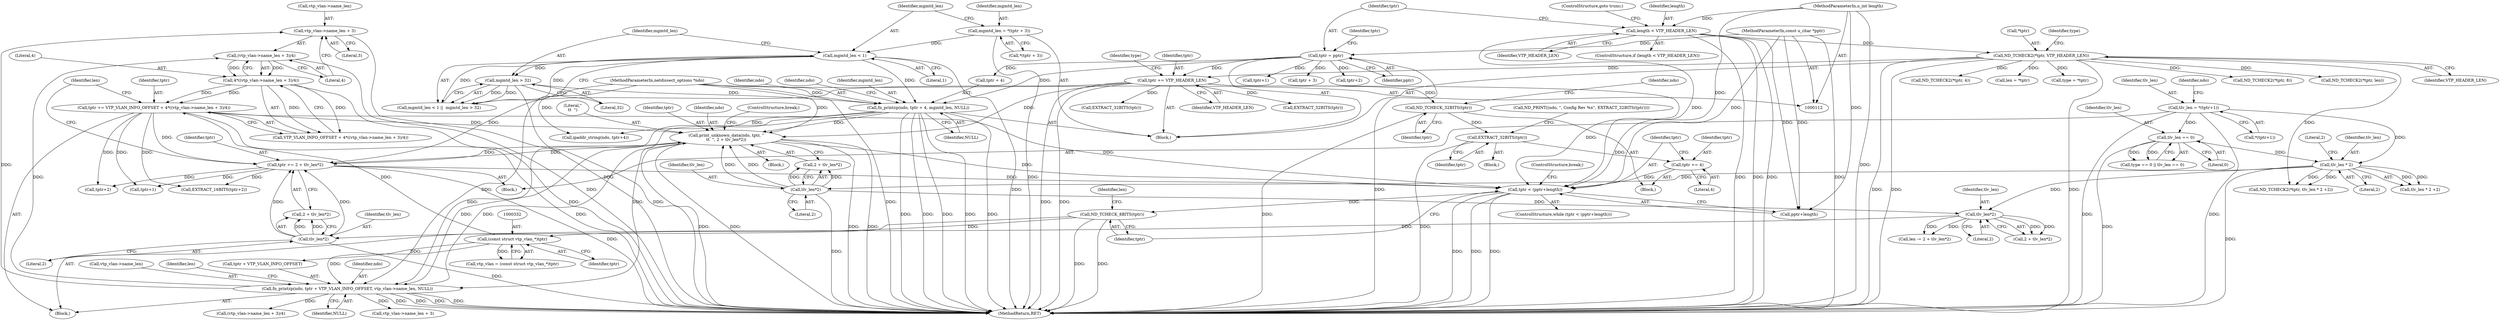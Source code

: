 digraph "1_tcpdump_ae83295915d08a854de27a88efac5dd7353e6d3f@pointer" {
"1000402" [label="(Call,vtp_vlan->name_len + 3)"];
"1000373" [label="(Call,fn_printzp(ndo, tptr + VTP_VLAN_INFO_OFFSET, vtp_vlan->name_len, NULL))"];
"1000533" [label="(Call,print_unknown_data(ndo, tptr, \"\n\t\t  \", 2 + tlv_len*2))"];
"1000192" [label="(Call,fn_printzp(ndo, tptr + 4, mgmtd_len, NULL))"];
"1000113" [label="(MethodParameterIn,netdissect_options *ndo)"];
"1000129" [label="(Call,tptr = pptr)"];
"1000114" [label="(MethodParameterIn,const u_char *pptr)"];
"1000181" [label="(Call,mgmtd_len > 32)"];
"1000178" [label="(Call,mgmtd_len < 1)"];
"1000170" [label="(Call,mgmtd_len = *(tptr + 3))"];
"1000213" [label="(Call,tptr += VTP_HEADER_LEN)"];
"1000132" [label="(Call,ND_TCHECK2(*tptr, VTP_HEADER_LEN))"];
"1000125" [label="(Call,length < VTP_HEADER_LEN)"];
"1000115" [label="(MethodParameterIn,u_int length)"];
"1000395" [label="(Call,tptr += VTP_VLAN_INFO_OFFSET + 4*((vtp_vlan->name_len + 3)/4))"];
"1000399" [label="(Call,4*((vtp_vlan->name_len + 3)/4))"];
"1000401" [label="(Call,(vtp_vlan->name_len + 3)/4)"];
"1000331" [label="(Call,(const struct vtp_vlan_*)tptr)"];
"1000314" [label="(Call,ND_TCHECK_8BITS(tptr))"];
"1000308" [label="(Call,tptr < (pptr+length))"];
"1000304" [label="(Call,tptr += 4)"];
"1000302" [label="(Call,EXTRACT_32BITS(tptr))"];
"1000295" [label="(Call,ND_TCHECK_32BITS(tptr))"];
"1000550" [label="(Call,tptr += 2 + tlv_len*2)"];
"1000554" [label="(Call,tlv_len*2)"];
"1000547" [label="(Call,tlv_len*2)"];
"1000539" [label="(Call,tlv_len*2)"];
"1000448" [label="(Call,tlv_len * 2)"];
"1000439" [label="(Call,tlv_len == 0)"];
"1000417" [label="(Call,tlv_len = *(tptr+1))"];
"1000305" [label="(Identifier,tptr)"];
"1000177" [label="(Call,mgmtd_len < 1 ||  mgmtd_len > 32)"];
"1000448" [label="(Call,tlv_len * 2)"];
"1000316" [label="(Call,len = *tptr)"];
"1000215" [label="(Identifier,VTP_HEADER_LEN)"];
"1000333" [label="(Identifier,tptr)"];
"1000230" [label="(Call,EXTRACT_32BITS(tptr))"];
"1000114" [label="(MethodParameterIn,const u_char *pptr)"];
"1000295" [label="(Call,ND_TCHECK_32BITS(tptr))"];
"1000308" [label="(Call,tptr < (pptr+length))"];
"1000375" [label="(Call,tptr + VTP_VLAN_INFO_OFFSET)"];
"1000534" [label="(Identifier,ndo)"];
"1000116" [label="(Block,)"];
"1000454" [label="(Call,EXTRACT_16BITS(tptr+2))"];
"1000400" [label="(Literal,4)"];
"1000556" [label="(Literal,2)"];
"1000171" [label="(Identifier,mgmtd_len)"];
"1000541" [label="(Literal,2)"];
"1000395" [label="(Call,tptr += VTP_VLAN_INFO_OFFSET + 4*((vtp_vlan->name_len + 3)/4))"];
"1000131" [label="(Identifier,pptr)"];
"1000217" [label="(Identifier,type)"];
"1000460" [label="(Block,)"];
"1000402" [label="(Call,vtp_vlan->name_len + 3)"];
"1000172" [label="(Call,*(tptr + 3))"];
"1000403" [label="(Call,vtp_vlan->name_len)"];
"1000304" [label="(Call,tptr += 4)"];
"1000232" [label="(Call,ipaddr_string(ndo, tptr+4))"];
"1000193" [label="(Identifier,ndo)"];
"1000552" [label="(Call,2 + tlv_len*2)"];
"1000536" [label="(Literal,\"\n\t\t  \")"];
"1000180" [label="(Literal,1)"];
"1000549" [label="(Literal,2)"];
"1000378" [label="(Call,vtp_vlan->name_len)"];
"1000543" [label="(Call,len -= 2 + tlv_len*2)"];
"1000455" [label="(Call,tptr+2)"];
"1000413" [label="(Call,type = *tptr)"];
"1000406" [label="(Literal,3)"];
"1000389" [label="(Call,vtp_vlan->name_len + 3)"];
"1000396" [label="(Identifier,tptr)"];
"1000420" [label="(Call,tptr+1)"];
"1000383" [label="(Identifier,len)"];
"1000113" [label="(MethodParameterIn,netdissect_options *ndo)"];
"1000329" [label="(Call,vtp_vlan = (const struct vtp_vlan_*)tptr)"];
"1000135" [label="(Identifier,VTP_HEADER_LEN)"];
"1000542" [label="(ControlStructure,break;)"];
"1000540" [label="(Identifier,tlv_len)"];
"1000183" [label="(Literal,32)"];
"1000303" [label="(Identifier,tptr)"];
"1000299" [label="(Identifier,ndo)"];
"1000192" [label="(Call,fn_printzp(ndo, tptr + 4, mgmtd_len, NULL))"];
"1000314" [label="(Call,ND_TCHECK_8BITS(tptr))"];
"1000388" [label="(Call,(vtp_vlan->name_len + 3)/4)"];
"1000548" [label="(Identifier,tlv_len)"];
"1000317" [label="(Identifier,len)"];
"1000139" [label="(Call,tptr+1)"];
"1000310" [label="(Call,pptr+length)"];
"1000315" [label="(Identifier,tptr)"];
"1000173" [label="(Call,tptr + 3)"];
"1000115" [label="(MethodParameterIn,u_int length)"];
"1000554" [label="(Call,tlv_len*2)"];
"1000296" [label="(Identifier,tptr)"];
"1000451" [label="(Literal,2)"];
"1000425" [label="(Identifier,ndo)"];
"1000128" [label="(ControlStructure,goto trunc;)"];
"1000182" [label="(Identifier,mgmtd_len)"];
"1000381" [label="(Identifier,NULL)"];
"1000214" [label="(Identifier,tptr)"];
"1000557" [label="(ControlStructure,break;)"];
"1000309" [label="(Identifier,tptr)"];
"1000407" [label="(Literal,4)"];
"1000194" [label="(Call,tptr + 4)"];
"1000129" [label="(Call,tptr = pptr)"];
"1000130" [label="(Identifier,tptr)"];
"1000551" [label="(Identifier,tptr)"];
"1000535" [label="(Identifier,tptr)"];
"1000397" [label="(Call,VTP_VLAN_INFO_OFFSET + 4*((vtp_vlan->name_len + 3)/4))"];
"1000539" [label="(Call,tlv_len*2)"];
"1000220" [label="(Call,ND_TCHECK2(*tptr, 8))"];
"1000419" [label="(Call,*(tptr+1))"];
"1000302" [label="(Call,EXTRACT_32BITS(tptr))"];
"1000297" [label="(Call,ND_PRINT((ndo, \", Config Rev %x\", EXTRACT_32BITS(tptr))))"];
"1000533" [label="(Call,print_unknown_data(ndo, tptr, \"\n\t\t  \", 2 + tlv_len*2))"];
"1000568" [label="(Call,EXTRACT_32BITS(tptr))"];
"1000545" [label="(Call,2 + tlv_len*2)"];
"1000439" [label="(Call,tlv_len == 0)"];
"1000210" [label="(Call,tptr+2)"];
"1000401" [label="(Call,(vtp_vlan->name_len + 3)/4)"];
"1000325" [label="(Call,ND_TCHECK2(*tptr, len))"];
"1000218" [label="(Block,)"];
"1000537" [label="(Call,2 + tlv_len*2)"];
"1000181" [label="(Call,mgmtd_len > 32)"];
"1000178" [label="(Call,mgmtd_len < 1)"];
"1000410" [label="(Identifier,len)"];
"1000373" [label="(Call,fn_printzp(ndo, tptr + VTP_VLAN_INFO_OFFSET, vtp_vlan->name_len, NULL))"];
"1000133" [label="(Call,*tptr)"];
"1000132" [label="(Call,ND_TCHECK2(*tptr, VTP_HEADER_LEN))"];
"1000447" [label="(Call,tlv_len * 2 +2)"];
"1000440" [label="(Identifier,tlv_len)"];
"1000559" [label="(Call,ND_TCHECK2(*tptr, 4))"];
"1000550" [label="(Call,tptr += 2 + tlv_len*2)"];
"1000444" [label="(Call,ND_TCHECK2(*tptr, tlv_len * 2 +2))"];
"1000449" [label="(Identifier,tlv_len)"];
"1000581" [label="(MethodReturn,RET)"];
"1000213" [label="(Call,tptr += VTP_HEADER_LEN)"];
"1000137" [label="(Identifier,type)"];
"1000127" [label="(Identifier,VTP_HEADER_LEN)"];
"1000313" [label="(Block,)"];
"1000399" [label="(Call,4*((vtp_vlan->name_len + 3)/4))"];
"1000179" [label="(Identifier,mgmtd_len)"];
"1000441" [label="(Literal,0)"];
"1000201" [label="(Identifier,ndo)"];
"1000126" [label="(Identifier,length)"];
"1000300" [label="(Block,)"];
"1000374" [label="(Identifier,ndo)"];
"1000170" [label="(Call,mgmtd_len = *(tptr + 3))"];
"1000125" [label="(Call,length < VTP_HEADER_LEN)"];
"1000555" [label="(Identifier,tlv_len)"];
"1000435" [label="(Call,type == 0 || tlv_len == 0)"];
"1000331" [label="(Call,(const struct vtp_vlan_*)tptr)"];
"1000306" [label="(Literal,4)"];
"1000307" [label="(ControlStructure,while (tptr < (pptr+length)))"];
"1000197" [label="(Identifier,mgmtd_len)"];
"1000124" [label="(ControlStructure,if (length < VTP_HEADER_LEN))"];
"1000198" [label="(Identifier,NULL)"];
"1000417" [label="(Call,tlv_len = *(tptr+1))"];
"1000547" [label="(Call,tlv_len*2)"];
"1000450" [label="(Literal,2)"];
"1000418" [label="(Identifier,tlv_len)"];
"1000412" [label="(Block,)"];
"1000134" [label="(Identifier,tptr)"];
"1000402" -> "1000401"  [label="AST: "];
"1000402" -> "1000406"  [label="CFG: "];
"1000403" -> "1000402"  [label="AST: "];
"1000406" -> "1000402"  [label="AST: "];
"1000407" -> "1000402"  [label="CFG: "];
"1000402" -> "1000581"  [label="DDG: "];
"1000373" -> "1000402"  [label="DDG: "];
"1000373" -> "1000313"  [label="AST: "];
"1000373" -> "1000381"  [label="CFG: "];
"1000374" -> "1000373"  [label="AST: "];
"1000375" -> "1000373"  [label="AST: "];
"1000378" -> "1000373"  [label="AST: "];
"1000381" -> "1000373"  [label="AST: "];
"1000383" -> "1000373"  [label="CFG: "];
"1000373" -> "1000581"  [label="DDG: "];
"1000373" -> "1000581"  [label="DDG: "];
"1000373" -> "1000581"  [label="DDG: "];
"1000373" -> "1000581"  [label="DDG: "];
"1000533" -> "1000373"  [label="DDG: "];
"1000192" -> "1000373"  [label="DDG: "];
"1000192" -> "1000373"  [label="DDG: "];
"1000113" -> "1000373"  [label="DDG: "];
"1000331" -> "1000373"  [label="DDG: "];
"1000373" -> "1000388"  [label="DDG: "];
"1000373" -> "1000389"  [label="DDG: "];
"1000373" -> "1000401"  [label="DDG: "];
"1000373" -> "1000533"  [label="DDG: "];
"1000533" -> "1000460"  [label="AST: "];
"1000533" -> "1000537"  [label="CFG: "];
"1000534" -> "1000533"  [label="AST: "];
"1000535" -> "1000533"  [label="AST: "];
"1000536" -> "1000533"  [label="AST: "];
"1000537" -> "1000533"  [label="AST: "];
"1000542" -> "1000533"  [label="CFG: "];
"1000533" -> "1000581"  [label="DDG: "];
"1000533" -> "1000581"  [label="DDG: "];
"1000533" -> "1000581"  [label="DDG: "];
"1000533" -> "1000581"  [label="DDG: "];
"1000533" -> "1000308"  [label="DDG: "];
"1000192" -> "1000533"  [label="DDG: "];
"1000113" -> "1000533"  [label="DDG: "];
"1000213" -> "1000533"  [label="DDG: "];
"1000395" -> "1000533"  [label="DDG: "];
"1000550" -> "1000533"  [label="DDG: "];
"1000539" -> "1000533"  [label="DDG: "];
"1000539" -> "1000533"  [label="DDG: "];
"1000533" -> "1000550"  [label="DDG: "];
"1000192" -> "1000116"  [label="AST: "];
"1000192" -> "1000198"  [label="CFG: "];
"1000193" -> "1000192"  [label="AST: "];
"1000194" -> "1000192"  [label="AST: "];
"1000197" -> "1000192"  [label="AST: "];
"1000198" -> "1000192"  [label="AST: "];
"1000201" -> "1000192"  [label="CFG: "];
"1000192" -> "1000581"  [label="DDG: "];
"1000192" -> "1000581"  [label="DDG: "];
"1000192" -> "1000581"  [label="DDG: "];
"1000192" -> "1000581"  [label="DDG: "];
"1000192" -> "1000581"  [label="DDG: "];
"1000113" -> "1000192"  [label="DDG: "];
"1000129" -> "1000192"  [label="DDG: "];
"1000181" -> "1000192"  [label="DDG: "];
"1000178" -> "1000192"  [label="DDG: "];
"1000192" -> "1000232"  [label="DDG: "];
"1000113" -> "1000112"  [label="AST: "];
"1000113" -> "1000581"  [label="DDG: "];
"1000113" -> "1000232"  [label="DDG: "];
"1000129" -> "1000116"  [label="AST: "];
"1000129" -> "1000131"  [label="CFG: "];
"1000130" -> "1000129"  [label="AST: "];
"1000131" -> "1000129"  [label="AST: "];
"1000134" -> "1000129"  [label="CFG: "];
"1000129" -> "1000581"  [label="DDG: "];
"1000114" -> "1000129"  [label="DDG: "];
"1000129" -> "1000139"  [label="DDG: "];
"1000129" -> "1000173"  [label="DDG: "];
"1000129" -> "1000194"  [label="DDG: "];
"1000129" -> "1000210"  [label="DDG: "];
"1000129" -> "1000213"  [label="DDG: "];
"1000114" -> "1000112"  [label="AST: "];
"1000114" -> "1000581"  [label="DDG: "];
"1000114" -> "1000308"  [label="DDG: "];
"1000114" -> "1000310"  [label="DDG: "];
"1000181" -> "1000177"  [label="AST: "];
"1000181" -> "1000183"  [label="CFG: "];
"1000182" -> "1000181"  [label="AST: "];
"1000183" -> "1000181"  [label="AST: "];
"1000177" -> "1000181"  [label="CFG: "];
"1000181" -> "1000581"  [label="DDG: "];
"1000181" -> "1000177"  [label="DDG: "];
"1000181" -> "1000177"  [label="DDG: "];
"1000178" -> "1000181"  [label="DDG: "];
"1000178" -> "1000177"  [label="AST: "];
"1000178" -> "1000180"  [label="CFG: "];
"1000179" -> "1000178"  [label="AST: "];
"1000180" -> "1000178"  [label="AST: "];
"1000182" -> "1000178"  [label="CFG: "];
"1000177" -> "1000178"  [label="CFG: "];
"1000178" -> "1000581"  [label="DDG: "];
"1000178" -> "1000177"  [label="DDG: "];
"1000178" -> "1000177"  [label="DDG: "];
"1000170" -> "1000178"  [label="DDG: "];
"1000170" -> "1000116"  [label="AST: "];
"1000170" -> "1000172"  [label="CFG: "];
"1000171" -> "1000170"  [label="AST: "];
"1000172" -> "1000170"  [label="AST: "];
"1000179" -> "1000170"  [label="CFG: "];
"1000170" -> "1000581"  [label="DDG: "];
"1000213" -> "1000116"  [label="AST: "];
"1000213" -> "1000215"  [label="CFG: "];
"1000214" -> "1000213"  [label="AST: "];
"1000215" -> "1000213"  [label="AST: "];
"1000217" -> "1000213"  [label="CFG: "];
"1000213" -> "1000581"  [label="DDG: "];
"1000213" -> "1000581"  [label="DDG: "];
"1000132" -> "1000213"  [label="DDG: "];
"1000213" -> "1000230"  [label="DDG: "];
"1000213" -> "1000295"  [label="DDG: "];
"1000213" -> "1000308"  [label="DDG: "];
"1000213" -> "1000550"  [label="DDG: "];
"1000213" -> "1000568"  [label="DDG: "];
"1000132" -> "1000116"  [label="AST: "];
"1000132" -> "1000135"  [label="CFG: "];
"1000133" -> "1000132"  [label="AST: "];
"1000135" -> "1000132"  [label="AST: "];
"1000137" -> "1000132"  [label="CFG: "];
"1000132" -> "1000581"  [label="DDG: "];
"1000132" -> "1000581"  [label="DDG: "];
"1000132" -> "1000581"  [label="DDG: "];
"1000125" -> "1000132"  [label="DDG: "];
"1000132" -> "1000220"  [label="DDG: "];
"1000132" -> "1000316"  [label="DDG: "];
"1000132" -> "1000325"  [label="DDG: "];
"1000132" -> "1000413"  [label="DDG: "];
"1000132" -> "1000444"  [label="DDG: "];
"1000132" -> "1000559"  [label="DDG: "];
"1000125" -> "1000124"  [label="AST: "];
"1000125" -> "1000127"  [label="CFG: "];
"1000126" -> "1000125"  [label="AST: "];
"1000127" -> "1000125"  [label="AST: "];
"1000128" -> "1000125"  [label="CFG: "];
"1000130" -> "1000125"  [label="CFG: "];
"1000125" -> "1000581"  [label="DDG: "];
"1000125" -> "1000581"  [label="DDG: "];
"1000125" -> "1000581"  [label="DDG: "];
"1000115" -> "1000125"  [label="DDG: "];
"1000125" -> "1000308"  [label="DDG: "];
"1000125" -> "1000310"  [label="DDG: "];
"1000115" -> "1000112"  [label="AST: "];
"1000115" -> "1000581"  [label="DDG: "];
"1000115" -> "1000308"  [label="DDG: "];
"1000115" -> "1000310"  [label="DDG: "];
"1000395" -> "1000313"  [label="AST: "];
"1000395" -> "1000397"  [label="CFG: "];
"1000396" -> "1000395"  [label="AST: "];
"1000397" -> "1000395"  [label="AST: "];
"1000410" -> "1000395"  [label="CFG: "];
"1000395" -> "1000581"  [label="DDG: "];
"1000395" -> "1000308"  [label="DDG: "];
"1000399" -> "1000395"  [label="DDG: "];
"1000399" -> "1000395"  [label="DDG: "];
"1000331" -> "1000395"  [label="DDG: "];
"1000395" -> "1000420"  [label="DDG: "];
"1000395" -> "1000454"  [label="DDG: "];
"1000395" -> "1000455"  [label="DDG: "];
"1000395" -> "1000550"  [label="DDG: "];
"1000399" -> "1000397"  [label="AST: "];
"1000399" -> "1000401"  [label="CFG: "];
"1000400" -> "1000399"  [label="AST: "];
"1000401" -> "1000399"  [label="AST: "];
"1000397" -> "1000399"  [label="CFG: "];
"1000399" -> "1000581"  [label="DDG: "];
"1000399" -> "1000397"  [label="DDG: "];
"1000399" -> "1000397"  [label="DDG: "];
"1000401" -> "1000399"  [label="DDG: "];
"1000401" -> "1000399"  [label="DDG: "];
"1000401" -> "1000407"  [label="CFG: "];
"1000407" -> "1000401"  [label="AST: "];
"1000401" -> "1000581"  [label="DDG: "];
"1000331" -> "1000329"  [label="AST: "];
"1000331" -> "1000333"  [label="CFG: "];
"1000332" -> "1000331"  [label="AST: "];
"1000333" -> "1000331"  [label="AST: "];
"1000329" -> "1000331"  [label="CFG: "];
"1000331" -> "1000329"  [label="DDG: "];
"1000314" -> "1000331"  [label="DDG: "];
"1000331" -> "1000375"  [label="DDG: "];
"1000314" -> "1000313"  [label="AST: "];
"1000314" -> "1000315"  [label="CFG: "];
"1000315" -> "1000314"  [label="AST: "];
"1000317" -> "1000314"  [label="CFG: "];
"1000314" -> "1000581"  [label="DDG: "];
"1000314" -> "1000581"  [label="DDG: "];
"1000308" -> "1000314"  [label="DDG: "];
"1000308" -> "1000307"  [label="AST: "];
"1000308" -> "1000310"  [label="CFG: "];
"1000309" -> "1000308"  [label="AST: "];
"1000310" -> "1000308"  [label="AST: "];
"1000315" -> "1000308"  [label="CFG: "];
"1000557" -> "1000308"  [label="CFG: "];
"1000308" -> "1000581"  [label="DDG: "];
"1000308" -> "1000581"  [label="DDG: "];
"1000308" -> "1000581"  [label="DDG: "];
"1000304" -> "1000308"  [label="DDG: "];
"1000550" -> "1000308"  [label="DDG: "];
"1000304" -> "1000218"  [label="AST: "];
"1000304" -> "1000306"  [label="CFG: "];
"1000305" -> "1000304"  [label="AST: "];
"1000306" -> "1000304"  [label="AST: "];
"1000309" -> "1000304"  [label="CFG: "];
"1000302" -> "1000304"  [label="DDG: "];
"1000302" -> "1000300"  [label="AST: "];
"1000302" -> "1000303"  [label="CFG: "];
"1000303" -> "1000302"  [label="AST: "];
"1000297" -> "1000302"  [label="CFG: "];
"1000302" -> "1000581"  [label="DDG: "];
"1000295" -> "1000302"  [label="DDG: "];
"1000295" -> "1000218"  [label="AST: "];
"1000295" -> "1000296"  [label="CFG: "];
"1000296" -> "1000295"  [label="AST: "];
"1000299" -> "1000295"  [label="CFG: "];
"1000295" -> "1000581"  [label="DDG: "];
"1000550" -> "1000412"  [label="AST: "];
"1000550" -> "1000552"  [label="CFG: "];
"1000551" -> "1000550"  [label="AST: "];
"1000552" -> "1000550"  [label="AST: "];
"1000410" -> "1000550"  [label="CFG: "];
"1000550" -> "1000581"  [label="DDG: "];
"1000550" -> "1000420"  [label="DDG: "];
"1000550" -> "1000454"  [label="DDG: "];
"1000550" -> "1000455"  [label="DDG: "];
"1000554" -> "1000550"  [label="DDG: "];
"1000554" -> "1000550"  [label="DDG: "];
"1000554" -> "1000552"  [label="AST: "];
"1000554" -> "1000556"  [label="CFG: "];
"1000555" -> "1000554"  [label="AST: "];
"1000556" -> "1000554"  [label="AST: "];
"1000552" -> "1000554"  [label="CFG: "];
"1000554" -> "1000581"  [label="DDG: "];
"1000554" -> "1000552"  [label="DDG: "];
"1000554" -> "1000552"  [label="DDG: "];
"1000547" -> "1000554"  [label="DDG: "];
"1000547" -> "1000545"  [label="AST: "];
"1000547" -> "1000549"  [label="CFG: "];
"1000548" -> "1000547"  [label="AST: "];
"1000549" -> "1000547"  [label="AST: "];
"1000545" -> "1000547"  [label="CFG: "];
"1000547" -> "1000543"  [label="DDG: "];
"1000547" -> "1000543"  [label="DDG: "];
"1000547" -> "1000545"  [label="DDG: "];
"1000547" -> "1000545"  [label="DDG: "];
"1000539" -> "1000547"  [label="DDG: "];
"1000448" -> "1000547"  [label="DDG: "];
"1000539" -> "1000537"  [label="AST: "];
"1000539" -> "1000541"  [label="CFG: "];
"1000540" -> "1000539"  [label="AST: "];
"1000541" -> "1000539"  [label="AST: "];
"1000537" -> "1000539"  [label="CFG: "];
"1000539" -> "1000581"  [label="DDG: "];
"1000539" -> "1000537"  [label="DDG: "];
"1000539" -> "1000537"  [label="DDG: "];
"1000448" -> "1000539"  [label="DDG: "];
"1000448" -> "1000447"  [label="AST: "];
"1000448" -> "1000450"  [label="CFG: "];
"1000449" -> "1000448"  [label="AST: "];
"1000450" -> "1000448"  [label="AST: "];
"1000451" -> "1000448"  [label="CFG: "];
"1000448" -> "1000581"  [label="DDG: "];
"1000448" -> "1000444"  [label="DDG: "];
"1000448" -> "1000444"  [label="DDG: "];
"1000448" -> "1000447"  [label="DDG: "];
"1000448" -> "1000447"  [label="DDG: "];
"1000439" -> "1000448"  [label="DDG: "];
"1000417" -> "1000448"  [label="DDG: "];
"1000439" -> "1000435"  [label="AST: "];
"1000439" -> "1000441"  [label="CFG: "];
"1000440" -> "1000439"  [label="AST: "];
"1000441" -> "1000439"  [label="AST: "];
"1000435" -> "1000439"  [label="CFG: "];
"1000439" -> "1000581"  [label="DDG: "];
"1000439" -> "1000435"  [label="DDG: "];
"1000439" -> "1000435"  [label="DDG: "];
"1000417" -> "1000439"  [label="DDG: "];
"1000417" -> "1000412"  [label="AST: "];
"1000417" -> "1000419"  [label="CFG: "];
"1000418" -> "1000417"  [label="AST: "];
"1000419" -> "1000417"  [label="AST: "];
"1000425" -> "1000417"  [label="CFG: "];
"1000417" -> "1000581"  [label="DDG: "];
"1000417" -> "1000581"  [label="DDG: "];
}
